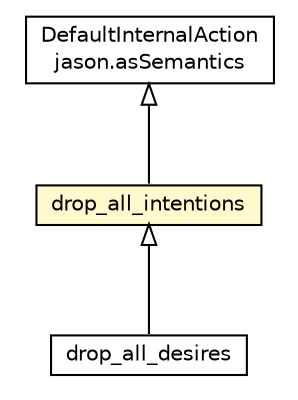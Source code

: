 #!/usr/local/bin/dot
#
# Class diagram 
# Generated by UMLGraph version R5_6 (http://www.umlgraph.org/)
#

digraph G {
	edge [fontname="Helvetica",fontsize=10,labelfontname="Helvetica",labelfontsize=10];
	node [fontname="Helvetica",fontsize=10,shape=plaintext];
	nodesep=0.25;
	ranksep=0.5;
	// jason.asSemantics.DefaultInternalAction
	c83384 [label=<<table title="jason.asSemantics.DefaultInternalAction" border="0" cellborder="1" cellspacing="0" cellpadding="2" port="p" href="../asSemantics/DefaultInternalAction.html">
		<tr><td><table border="0" cellspacing="0" cellpadding="1">
<tr><td align="center" balign="center"> DefaultInternalAction </td></tr>
<tr><td align="center" balign="center"> jason.asSemantics </td></tr>
		</table></td></tr>
		</table>>, URL="../asSemantics/DefaultInternalAction.html", fontname="Helvetica", fontcolor="black", fontsize=10.0];
	// jason.stdlib.drop_all_intentions
	c83641 [label=<<table title="jason.stdlib.drop_all_intentions" border="0" cellborder="1" cellspacing="0" cellpadding="2" port="p" bgcolor="lemonChiffon" href="./drop_all_intentions.html">
		<tr><td><table border="0" cellspacing="0" cellpadding="1">
<tr><td align="center" balign="center"> drop_all_intentions </td></tr>
		</table></td></tr>
		</table>>, URL="./drop_all_intentions.html", fontname="Helvetica", fontcolor="black", fontsize=10.0];
	// jason.stdlib.drop_all_desires
	c83643 [label=<<table title="jason.stdlib.drop_all_desires" border="0" cellborder="1" cellspacing="0" cellpadding="2" port="p" href="./drop_all_desires.html">
		<tr><td><table border="0" cellspacing="0" cellpadding="1">
<tr><td align="center" balign="center"> drop_all_desires </td></tr>
		</table></td></tr>
		</table>>, URL="./drop_all_desires.html", fontname="Helvetica", fontcolor="black", fontsize=10.0];
	//jason.stdlib.drop_all_intentions extends jason.asSemantics.DefaultInternalAction
	c83384:p -> c83641:p [dir=back,arrowtail=empty];
	//jason.stdlib.drop_all_desires extends jason.stdlib.drop_all_intentions
	c83641:p -> c83643:p [dir=back,arrowtail=empty];
}

